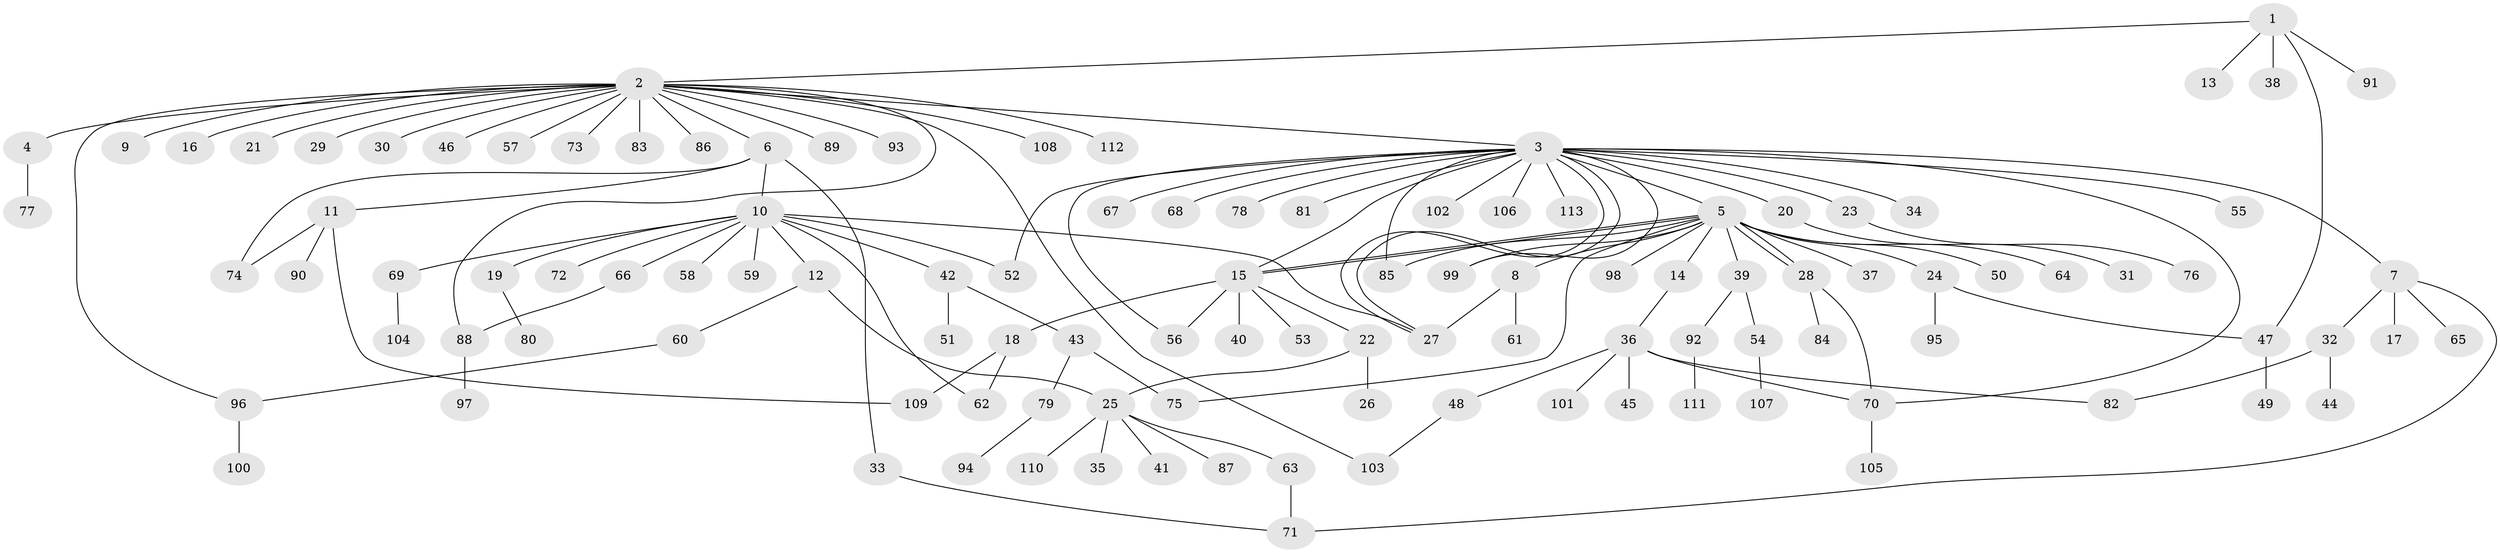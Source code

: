 // Generated by graph-tools (version 1.1) at 2025/49/03/09/25 03:49:49]
// undirected, 113 vertices, 136 edges
graph export_dot {
graph [start="1"]
  node [color=gray90,style=filled];
  1;
  2;
  3;
  4;
  5;
  6;
  7;
  8;
  9;
  10;
  11;
  12;
  13;
  14;
  15;
  16;
  17;
  18;
  19;
  20;
  21;
  22;
  23;
  24;
  25;
  26;
  27;
  28;
  29;
  30;
  31;
  32;
  33;
  34;
  35;
  36;
  37;
  38;
  39;
  40;
  41;
  42;
  43;
  44;
  45;
  46;
  47;
  48;
  49;
  50;
  51;
  52;
  53;
  54;
  55;
  56;
  57;
  58;
  59;
  60;
  61;
  62;
  63;
  64;
  65;
  66;
  67;
  68;
  69;
  70;
  71;
  72;
  73;
  74;
  75;
  76;
  77;
  78;
  79;
  80;
  81;
  82;
  83;
  84;
  85;
  86;
  87;
  88;
  89;
  90;
  91;
  92;
  93;
  94;
  95;
  96;
  97;
  98;
  99;
  100;
  101;
  102;
  103;
  104;
  105;
  106;
  107;
  108;
  109;
  110;
  111;
  112;
  113;
  1 -- 2;
  1 -- 13;
  1 -- 38;
  1 -- 47;
  1 -- 91;
  2 -- 3;
  2 -- 4;
  2 -- 6;
  2 -- 9;
  2 -- 16;
  2 -- 21;
  2 -- 29;
  2 -- 30;
  2 -- 46;
  2 -- 57;
  2 -- 73;
  2 -- 83;
  2 -- 86;
  2 -- 88;
  2 -- 89;
  2 -- 93;
  2 -- 96;
  2 -- 103;
  2 -- 108;
  2 -- 112;
  3 -- 5;
  3 -- 7;
  3 -- 15;
  3 -- 20;
  3 -- 23;
  3 -- 27;
  3 -- 27;
  3 -- 34;
  3 -- 52;
  3 -- 55;
  3 -- 56;
  3 -- 67;
  3 -- 68;
  3 -- 70;
  3 -- 78;
  3 -- 81;
  3 -- 85;
  3 -- 99;
  3 -- 102;
  3 -- 106;
  3 -- 113;
  4 -- 77;
  5 -- 8;
  5 -- 14;
  5 -- 15;
  5 -- 15;
  5 -- 24;
  5 -- 28;
  5 -- 28;
  5 -- 37;
  5 -- 39;
  5 -- 50;
  5 -- 64;
  5 -- 75;
  5 -- 85;
  5 -- 98;
  5 -- 99;
  6 -- 10;
  6 -- 11;
  6 -- 33;
  6 -- 74;
  7 -- 17;
  7 -- 32;
  7 -- 65;
  7 -- 71;
  8 -- 27;
  8 -- 61;
  10 -- 12;
  10 -- 19;
  10 -- 27;
  10 -- 42;
  10 -- 52;
  10 -- 58;
  10 -- 59;
  10 -- 62;
  10 -- 66;
  10 -- 69;
  10 -- 72;
  11 -- 74;
  11 -- 90;
  11 -- 109;
  12 -- 25;
  12 -- 60;
  14 -- 36;
  15 -- 18;
  15 -- 22;
  15 -- 40;
  15 -- 53;
  15 -- 56;
  18 -- 62;
  18 -- 109;
  19 -- 80;
  20 -- 31;
  22 -- 25;
  22 -- 26;
  23 -- 76;
  24 -- 47;
  24 -- 95;
  25 -- 35;
  25 -- 41;
  25 -- 63;
  25 -- 87;
  25 -- 110;
  28 -- 70;
  28 -- 84;
  32 -- 44;
  32 -- 82;
  33 -- 71;
  36 -- 45;
  36 -- 48;
  36 -- 70;
  36 -- 82;
  36 -- 101;
  39 -- 54;
  39 -- 92;
  42 -- 43;
  42 -- 51;
  43 -- 75;
  43 -- 79;
  47 -- 49;
  48 -- 103;
  54 -- 107;
  60 -- 96;
  63 -- 71;
  66 -- 88;
  69 -- 104;
  70 -- 105;
  79 -- 94;
  88 -- 97;
  92 -- 111;
  96 -- 100;
}
